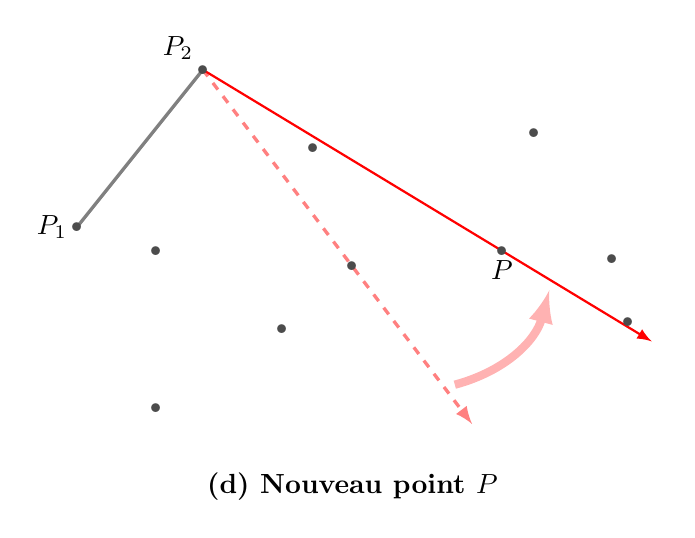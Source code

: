 \begin{tikzpicture}[scale=2]

\coordinate (P1) at (0,0.4);
\coordinate (P2) at (0.5,-0.75);
\coordinate (P3) at (3.5,-0.2);
\coordinate (P4) at (3.4,0.2);
\coordinate (P5) at (2.9,1.0);
\coordinate (P6) at (0.8,1.4);

\coordinate (P7) at (1.5,0.9);
\coordinate (P8) at (1.3,-0.25);
\coordinate (P9) at (2.7,0.25);
\coordinate (P10) at (0.5,0.25);
\coordinate (P11) at (1.75,0.15);

\draw [black!50, very thick] (P1) -- (P6);
% \draw [black!80, densely dashed, very thick] (P1) -- (P2) -- (P3) -- (P4) -- (P5) -- (P6);

\draw[->, >=latex, dashed, red!50, very thick] (P6) -- ($ (P11)!-0.8!(P6)$);
\draw[->, >=latex, red, thick] (P6) -- ($ (P9)!-0.5!(P6)$);

\draw[->,>=latex,line width=3pt, red!30] (2.4,-0.6) to[bend right] (3,0.);

\foreach \i in {1,...,11} {
  \path (P\i) node[scale=3,black!70]{.};
}

\node at (P1) [left]{$P_1$};
\node at (P6) [above left]{$P_2$};
%\node at (P11) [below]{$P$};
\node at (P9) [below]{$P$};

\node at (1.75,-1.25) {\bf (d) Nouveau point $P$};
\end{tikzpicture}
